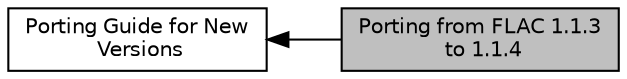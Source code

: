 digraph "Porting from FLAC 1.1.3 to 1.1.4"
{
  edge [fontname="Helvetica",fontsize="10",labelfontname="Helvetica",labelfontsize="10"];
  node [fontname="Helvetica",fontsize="10",shape=box];
  rankdir=LR;
  Node2 [label="Porting Guide for New\l Versions",height=0.2,width=0.4,color="black", fillcolor="white", style="filled",URL="$d7/d58/group__porting.html",tooltip=" "];
  Node1 [label="Porting from FLAC 1.1.3\l to 1.1.4",height=0.2,width=0.4,color="black", fillcolor="grey75", style="filled", fontcolor="black",tooltip="This module describes porting from FLAC 1.1.3 to FLAC 1.1.4."];
  Node2->Node1 [shape=plaintext, dir="back", style="solid"];
}
